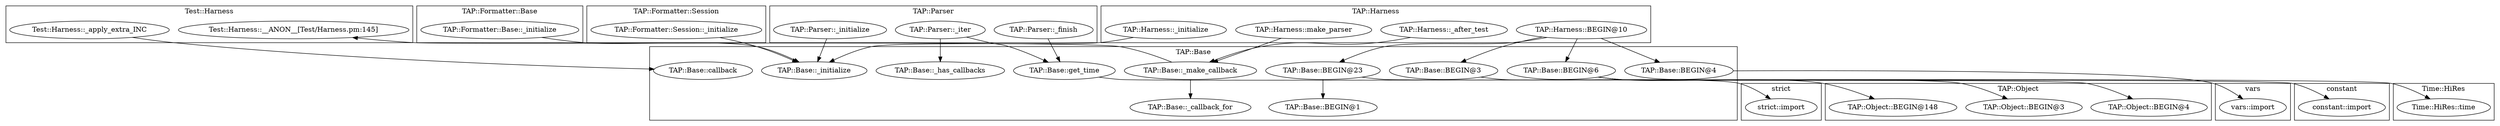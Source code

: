 digraph {
graph [overlap=false]
subgraph cluster_vars {
	label="vars";
	"vars::import";
}
subgraph cluster_strict {
	label="strict";
	"strict::import";
}
subgraph cluster_TAP_Object {
	label="TAP::Object";
	"TAP::Object::BEGIN@4";
	"TAP::Object::BEGIN@3";
	"TAP::Object::BEGIN@148";
}
subgraph cluster_Test_Harness {
	label="Test::Harness";
	"Test::Harness::_apply_extra_INC";
	"Test::Harness::__ANON__[Test/Harness.pm:145]";
}
subgraph cluster_constant {
	label="constant";
	"constant::import";
}
subgraph cluster_TAP_Formatter_Base {
	label="TAP::Formatter::Base";
	"TAP::Formatter::Base::_initialize";
}
subgraph cluster_TAP_Base {
	label="TAP::Base";
	"TAP::Base::BEGIN@3";
	"TAP::Base::BEGIN@6";
	"TAP::Base::_has_callbacks";
	"TAP::Base::_callback_for";
	"TAP::Base::_make_callback";
	"TAP::Base::BEGIN@4";
	"TAP::Base::BEGIN@23";
	"TAP::Base::callback";
	"TAP::Base::BEGIN@1";
	"TAP::Base::get_time";
	"TAP::Base::_initialize";
}
subgraph cluster_TAP_Formatter_Session {
	label="TAP::Formatter::Session";
	"TAP::Formatter::Session::_initialize";
}
subgraph cluster_TAP_Parser {
	label="TAP::Parser";
	"TAP::Parser::_finish";
	"TAP::Parser::_iter";
	"TAP::Parser::_initialize";
}
subgraph cluster_Time_HiRes {
	label="Time::HiRes";
	"Time::HiRes::time";
}
subgraph cluster_TAP_Harness {
	label="TAP::Harness";
	"TAP::Harness::BEGIN@10";
	"TAP::Harness::make_parser";
	"TAP::Harness::_initialize";
	"TAP::Harness::_after_test";
}
"TAP::Harness::BEGIN@10" -> "TAP::Base::BEGIN@6";
"TAP::Base::BEGIN@6" -> "TAP::Object::BEGIN@3";
"TAP::Base::_make_callback" -> "Test::Harness::__ANON__[Test/Harness.pm:145]";
"TAP::Base::BEGIN@6" -> "TAP::Object::BEGIN@4";
"Test::Harness::_apply_extra_INC" -> "TAP::Base::callback";
"TAP::Parser::_iter" -> "TAP::Base::_has_callbacks";
"TAP::Harness::BEGIN@10" -> "TAP::Base::BEGIN@3";
"TAP::Parser::_finish" -> "TAP::Base::get_time";
"TAP::Parser::_iter" -> "TAP::Base::get_time";
"TAP::Base::BEGIN@23" -> "TAP::Base::BEGIN@1";
"TAP::Base::BEGIN@23" -> "constant::import";
"TAP::Base::BEGIN@6" -> "TAP::Object::BEGIN@148";
"TAP::Base::_make_callback" -> "TAP::Base::_callback_for";
"TAP::Harness::BEGIN@10" -> "TAP::Base::BEGIN@23";
"TAP::Formatter::Base::_initialize" -> "TAP::Base::_initialize";
"TAP::Formatter::Session::_initialize" -> "TAP::Base::_initialize";
"TAP::Parser::_initialize" -> "TAP::Base::_initialize";
"TAP::Harness::_initialize" -> "TAP::Base::_initialize";
"TAP::Base::BEGIN@4" -> "vars::import";
"TAP::Harness::make_parser" -> "TAP::Base::_make_callback";
"TAP::Harness::_after_test" -> "TAP::Base::_make_callback";
"TAP::Base::get_time" -> "Time::HiRes::time";
"TAP::Harness::BEGIN@10" -> "TAP::Base::BEGIN@4";
"TAP::Base::BEGIN@3" -> "strict::import";
}
